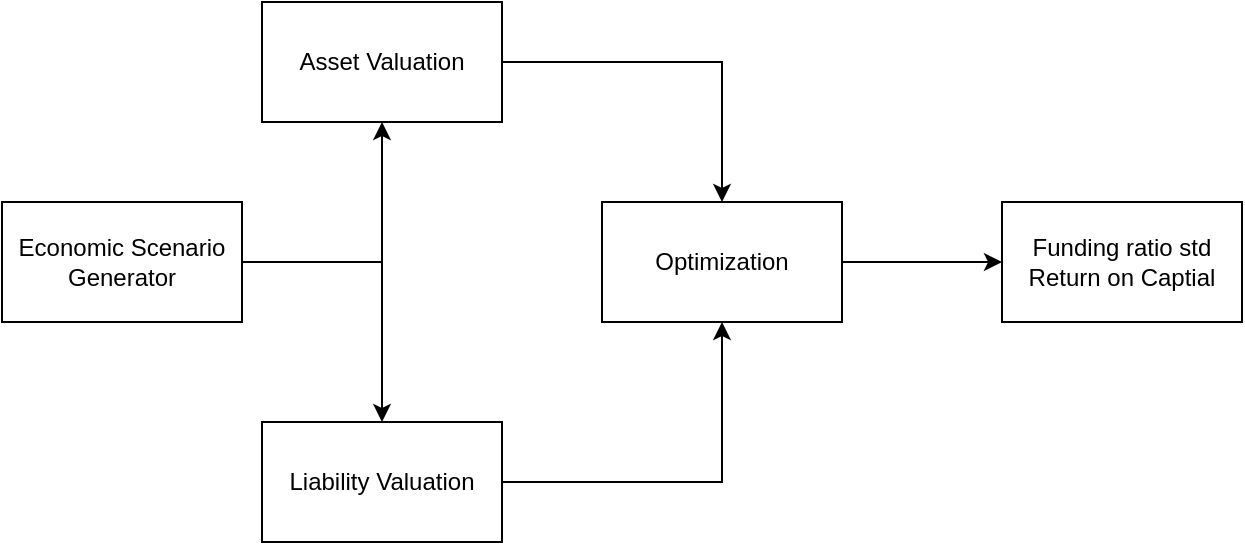 <mxfile version="12.6.6" type="github"><diagram id="xONLuFWCUcMhqumuRk6H" name="Page-1"><mxGraphModel dx="1422" dy="713" grid="1" gridSize="10" guides="1" tooltips="1" connect="1" arrows="1" fold="1" page="1" pageScale="1" pageWidth="850" pageHeight="1100" math="0" shadow="0"><root><mxCell id="0"/><mxCell id="1" parent="0"/><mxCell id="n47yE-so-7u2_v7jeTbu-4" value="" style="edgeStyle=orthogonalEdgeStyle;rounded=0;orthogonalLoop=1;jettySize=auto;html=1;" edge="1" parent="1" source="n47yE-so-7u2_v7jeTbu-2" target="n47yE-so-7u2_v7jeTbu-3"><mxGeometry relative="1" as="geometry"/></mxCell><mxCell id="n47yE-so-7u2_v7jeTbu-6" value="" style="edgeStyle=orthogonalEdgeStyle;rounded=0;orthogonalLoop=1;jettySize=auto;html=1;" edge="1" parent="1" source="n47yE-so-7u2_v7jeTbu-2" target="n47yE-so-7u2_v7jeTbu-5"><mxGeometry relative="1" as="geometry"/></mxCell><mxCell id="n47yE-so-7u2_v7jeTbu-2" value="Economic Scenario Generator" style="rounded=0;whiteSpace=wrap;html=1;" vertex="1" parent="1"><mxGeometry x="30" y="300" width="120" height="60" as="geometry"/></mxCell><mxCell id="n47yE-so-7u2_v7jeTbu-10" value="" style="edgeStyle=orthogonalEdgeStyle;rounded=0;orthogonalLoop=1;jettySize=auto;html=1;entryX=0.5;entryY=1;entryDx=0;entryDy=0;" edge="1" parent="1" source="n47yE-so-7u2_v7jeTbu-5" target="n47yE-so-7u2_v7jeTbu-7"><mxGeometry relative="1" as="geometry"><mxPoint x="360" y="440" as="targetPoint"/></mxGeometry></mxCell><mxCell id="n47yE-so-7u2_v7jeTbu-5" value="Liability Valuation" style="rounded=0;whiteSpace=wrap;html=1;" vertex="1" parent="1"><mxGeometry x="160" y="410" width="120" height="60" as="geometry"/></mxCell><mxCell id="n47yE-so-7u2_v7jeTbu-8" value="" style="edgeStyle=orthogonalEdgeStyle;rounded=0;orthogonalLoop=1;jettySize=auto;html=1;" edge="1" parent="1" source="n47yE-so-7u2_v7jeTbu-3" target="n47yE-so-7u2_v7jeTbu-7"><mxGeometry relative="1" as="geometry"/></mxCell><mxCell id="n47yE-so-7u2_v7jeTbu-3" value="Asset Valuation" style="rounded=0;whiteSpace=wrap;html=1;" vertex="1" parent="1"><mxGeometry x="160" y="200" width="120" height="60" as="geometry"/></mxCell><mxCell id="n47yE-so-7u2_v7jeTbu-12" value="" style="edgeStyle=orthogonalEdgeStyle;rounded=0;orthogonalLoop=1;jettySize=auto;html=1;" edge="1" parent="1" source="n47yE-so-7u2_v7jeTbu-7" target="n47yE-so-7u2_v7jeTbu-11"><mxGeometry relative="1" as="geometry"/></mxCell><mxCell id="n47yE-so-7u2_v7jeTbu-7" value="Optimization" style="rounded=0;whiteSpace=wrap;html=1;" vertex="1" parent="1"><mxGeometry x="330" y="300" width="120" height="60" as="geometry"/></mxCell><mxCell id="n47yE-so-7u2_v7jeTbu-11" value="Funding ratio std&lt;br&gt;Return on Captial" style="rounded=0;whiteSpace=wrap;html=1;" vertex="1" parent="1"><mxGeometry x="530" y="300" width="120" height="60" as="geometry"/></mxCell></root></mxGraphModel></diagram></mxfile>
